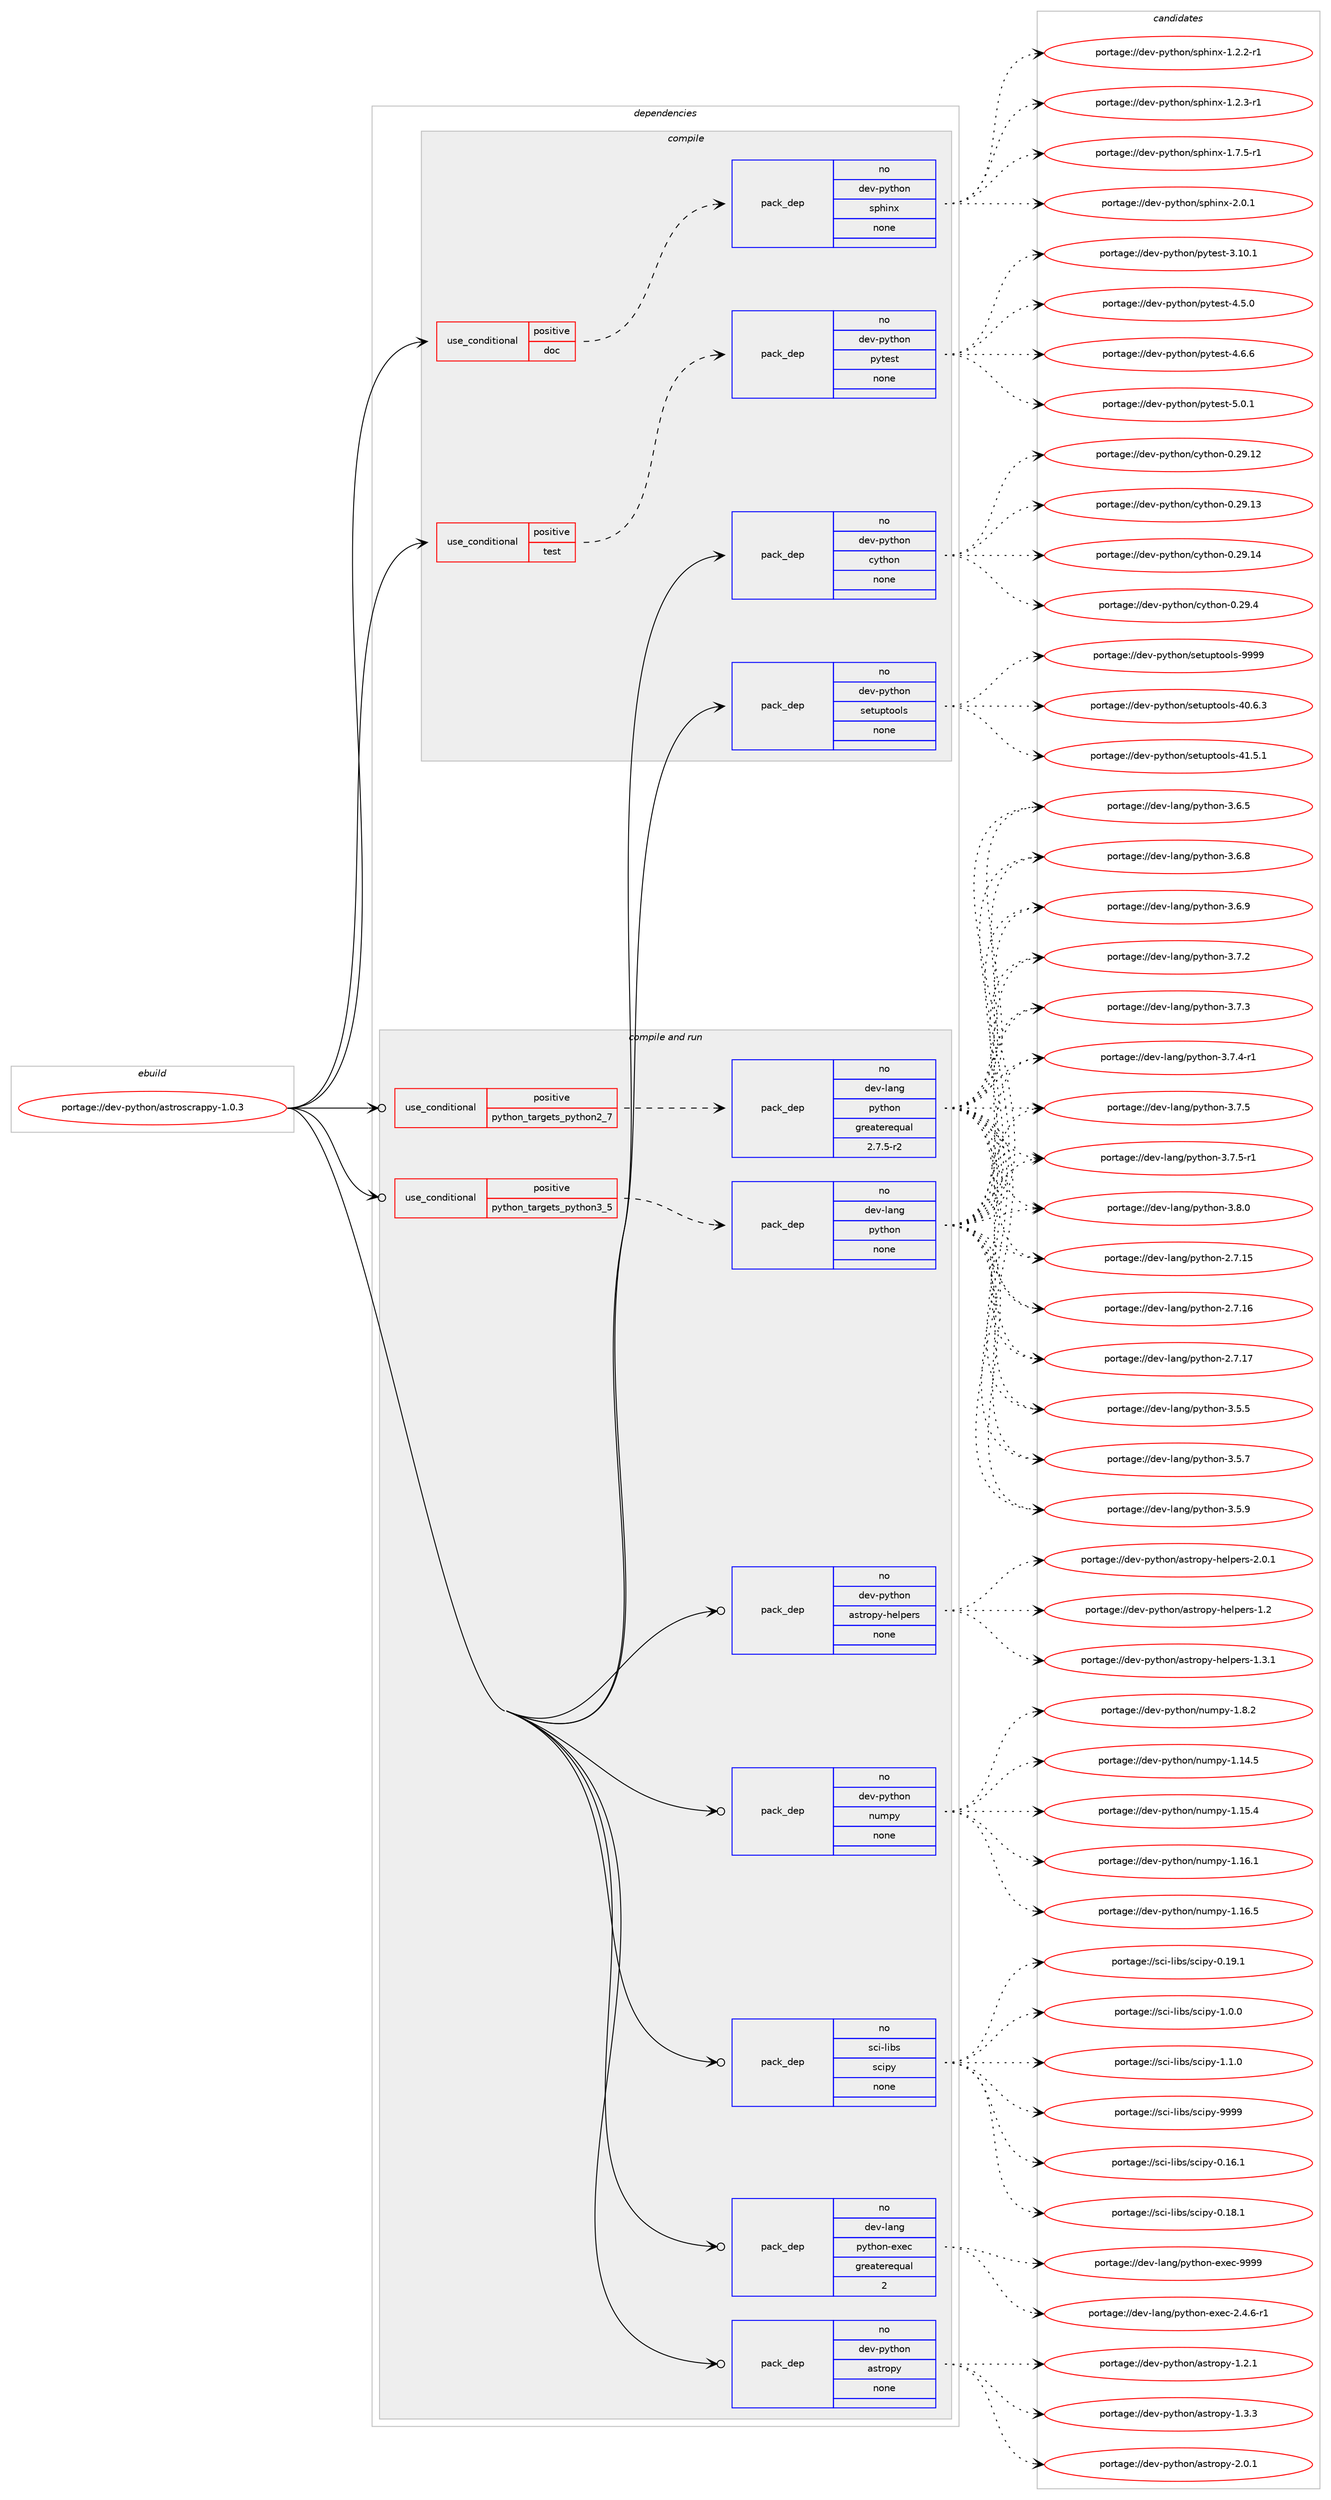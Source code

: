 digraph prolog {

# *************
# Graph options
# *************

newrank=true;
concentrate=true;
compound=true;
graph [rankdir=LR,fontname=Helvetica,fontsize=10,ranksep=1.5];#, ranksep=2.5, nodesep=0.2];
edge  [arrowhead=vee];
node  [fontname=Helvetica,fontsize=10];

# **********
# The ebuild
# **********

subgraph cluster_leftcol {
color=gray;
rank=same;
label=<<i>ebuild</i>>;
id [label="portage://dev-python/astroscrappy-1.0.3", color=red, width=4, href="../dev-python/astroscrappy-1.0.3.svg"];
}

# ****************
# The dependencies
# ****************

subgraph cluster_midcol {
color=gray;
label=<<i>dependencies</i>>;
subgraph cluster_compile {
fillcolor="#eeeeee";
style=filled;
label=<<i>compile</i>>;
subgraph cond25710 {
dependency130124 [label=<<TABLE BORDER="0" CELLBORDER="1" CELLSPACING="0" CELLPADDING="4"><TR><TD ROWSPAN="3" CELLPADDING="10">use_conditional</TD></TR><TR><TD>positive</TD></TR><TR><TD>doc</TD></TR></TABLE>>, shape=none, color=red];
subgraph pack101109 {
dependency130125 [label=<<TABLE BORDER="0" CELLBORDER="1" CELLSPACING="0" CELLPADDING="4" WIDTH="220"><TR><TD ROWSPAN="6" CELLPADDING="30">pack_dep</TD></TR><TR><TD WIDTH="110">no</TD></TR><TR><TD>dev-python</TD></TR><TR><TD>sphinx</TD></TR><TR><TD>none</TD></TR><TR><TD></TD></TR></TABLE>>, shape=none, color=blue];
}
dependency130124:e -> dependency130125:w [weight=20,style="dashed",arrowhead="vee"];
}
id:e -> dependency130124:w [weight=20,style="solid",arrowhead="vee"];
subgraph cond25711 {
dependency130126 [label=<<TABLE BORDER="0" CELLBORDER="1" CELLSPACING="0" CELLPADDING="4"><TR><TD ROWSPAN="3" CELLPADDING="10">use_conditional</TD></TR><TR><TD>positive</TD></TR><TR><TD>test</TD></TR></TABLE>>, shape=none, color=red];
subgraph pack101110 {
dependency130127 [label=<<TABLE BORDER="0" CELLBORDER="1" CELLSPACING="0" CELLPADDING="4" WIDTH="220"><TR><TD ROWSPAN="6" CELLPADDING="30">pack_dep</TD></TR><TR><TD WIDTH="110">no</TD></TR><TR><TD>dev-python</TD></TR><TR><TD>pytest</TD></TR><TR><TD>none</TD></TR><TR><TD></TD></TR></TABLE>>, shape=none, color=blue];
}
dependency130126:e -> dependency130127:w [weight=20,style="dashed",arrowhead="vee"];
}
id:e -> dependency130126:w [weight=20,style="solid",arrowhead="vee"];
subgraph pack101111 {
dependency130128 [label=<<TABLE BORDER="0" CELLBORDER="1" CELLSPACING="0" CELLPADDING="4" WIDTH="220"><TR><TD ROWSPAN="6" CELLPADDING="30">pack_dep</TD></TR><TR><TD WIDTH="110">no</TD></TR><TR><TD>dev-python</TD></TR><TR><TD>cython</TD></TR><TR><TD>none</TD></TR><TR><TD></TD></TR></TABLE>>, shape=none, color=blue];
}
id:e -> dependency130128:w [weight=20,style="solid",arrowhead="vee"];
subgraph pack101112 {
dependency130129 [label=<<TABLE BORDER="0" CELLBORDER="1" CELLSPACING="0" CELLPADDING="4" WIDTH="220"><TR><TD ROWSPAN="6" CELLPADDING="30">pack_dep</TD></TR><TR><TD WIDTH="110">no</TD></TR><TR><TD>dev-python</TD></TR><TR><TD>setuptools</TD></TR><TR><TD>none</TD></TR><TR><TD></TD></TR></TABLE>>, shape=none, color=blue];
}
id:e -> dependency130129:w [weight=20,style="solid",arrowhead="vee"];
}
subgraph cluster_compileandrun {
fillcolor="#eeeeee";
style=filled;
label=<<i>compile and run</i>>;
subgraph cond25712 {
dependency130130 [label=<<TABLE BORDER="0" CELLBORDER="1" CELLSPACING="0" CELLPADDING="4"><TR><TD ROWSPAN="3" CELLPADDING="10">use_conditional</TD></TR><TR><TD>positive</TD></TR><TR><TD>python_targets_python2_7</TD></TR></TABLE>>, shape=none, color=red];
subgraph pack101113 {
dependency130131 [label=<<TABLE BORDER="0" CELLBORDER="1" CELLSPACING="0" CELLPADDING="4" WIDTH="220"><TR><TD ROWSPAN="6" CELLPADDING="30">pack_dep</TD></TR><TR><TD WIDTH="110">no</TD></TR><TR><TD>dev-lang</TD></TR><TR><TD>python</TD></TR><TR><TD>greaterequal</TD></TR><TR><TD>2.7.5-r2</TD></TR></TABLE>>, shape=none, color=blue];
}
dependency130130:e -> dependency130131:w [weight=20,style="dashed",arrowhead="vee"];
}
id:e -> dependency130130:w [weight=20,style="solid",arrowhead="odotvee"];
subgraph cond25713 {
dependency130132 [label=<<TABLE BORDER="0" CELLBORDER="1" CELLSPACING="0" CELLPADDING="4"><TR><TD ROWSPAN="3" CELLPADDING="10">use_conditional</TD></TR><TR><TD>positive</TD></TR><TR><TD>python_targets_python3_5</TD></TR></TABLE>>, shape=none, color=red];
subgraph pack101114 {
dependency130133 [label=<<TABLE BORDER="0" CELLBORDER="1" CELLSPACING="0" CELLPADDING="4" WIDTH="220"><TR><TD ROWSPAN="6" CELLPADDING="30">pack_dep</TD></TR><TR><TD WIDTH="110">no</TD></TR><TR><TD>dev-lang</TD></TR><TR><TD>python</TD></TR><TR><TD>none</TD></TR><TR><TD></TD></TR></TABLE>>, shape=none, color=blue];
}
dependency130132:e -> dependency130133:w [weight=20,style="dashed",arrowhead="vee"];
}
id:e -> dependency130132:w [weight=20,style="solid",arrowhead="odotvee"];
subgraph pack101115 {
dependency130134 [label=<<TABLE BORDER="0" CELLBORDER="1" CELLSPACING="0" CELLPADDING="4" WIDTH="220"><TR><TD ROWSPAN="6" CELLPADDING="30">pack_dep</TD></TR><TR><TD WIDTH="110">no</TD></TR><TR><TD>dev-lang</TD></TR><TR><TD>python-exec</TD></TR><TR><TD>greaterequal</TD></TR><TR><TD>2</TD></TR></TABLE>>, shape=none, color=blue];
}
id:e -> dependency130134:w [weight=20,style="solid",arrowhead="odotvee"];
subgraph pack101116 {
dependency130135 [label=<<TABLE BORDER="0" CELLBORDER="1" CELLSPACING="0" CELLPADDING="4" WIDTH="220"><TR><TD ROWSPAN="6" CELLPADDING="30">pack_dep</TD></TR><TR><TD WIDTH="110">no</TD></TR><TR><TD>dev-python</TD></TR><TR><TD>astropy</TD></TR><TR><TD>none</TD></TR><TR><TD></TD></TR></TABLE>>, shape=none, color=blue];
}
id:e -> dependency130135:w [weight=20,style="solid",arrowhead="odotvee"];
subgraph pack101117 {
dependency130136 [label=<<TABLE BORDER="0" CELLBORDER="1" CELLSPACING="0" CELLPADDING="4" WIDTH="220"><TR><TD ROWSPAN="6" CELLPADDING="30">pack_dep</TD></TR><TR><TD WIDTH="110">no</TD></TR><TR><TD>dev-python</TD></TR><TR><TD>astropy-helpers</TD></TR><TR><TD>none</TD></TR><TR><TD></TD></TR></TABLE>>, shape=none, color=blue];
}
id:e -> dependency130136:w [weight=20,style="solid",arrowhead="odotvee"];
subgraph pack101118 {
dependency130137 [label=<<TABLE BORDER="0" CELLBORDER="1" CELLSPACING="0" CELLPADDING="4" WIDTH="220"><TR><TD ROWSPAN="6" CELLPADDING="30">pack_dep</TD></TR><TR><TD WIDTH="110">no</TD></TR><TR><TD>dev-python</TD></TR><TR><TD>numpy</TD></TR><TR><TD>none</TD></TR><TR><TD></TD></TR></TABLE>>, shape=none, color=blue];
}
id:e -> dependency130137:w [weight=20,style="solid",arrowhead="odotvee"];
subgraph pack101119 {
dependency130138 [label=<<TABLE BORDER="0" CELLBORDER="1" CELLSPACING="0" CELLPADDING="4" WIDTH="220"><TR><TD ROWSPAN="6" CELLPADDING="30">pack_dep</TD></TR><TR><TD WIDTH="110">no</TD></TR><TR><TD>sci-libs</TD></TR><TR><TD>scipy</TD></TR><TR><TD>none</TD></TR><TR><TD></TD></TR></TABLE>>, shape=none, color=blue];
}
id:e -> dependency130138:w [weight=20,style="solid",arrowhead="odotvee"];
}
subgraph cluster_run {
fillcolor="#eeeeee";
style=filled;
label=<<i>run</i>>;
}
}

# **************
# The candidates
# **************

subgraph cluster_choices {
rank=same;
color=gray;
label=<<i>candidates</i>>;

subgraph choice101109 {
color=black;
nodesep=1;
choiceportage10010111845112121116104111110471151121041051101204549465046504511449 [label="portage://dev-python/sphinx-1.2.2-r1", color=red, width=4,href="../dev-python/sphinx-1.2.2-r1.svg"];
choiceportage10010111845112121116104111110471151121041051101204549465046514511449 [label="portage://dev-python/sphinx-1.2.3-r1", color=red, width=4,href="../dev-python/sphinx-1.2.3-r1.svg"];
choiceportage10010111845112121116104111110471151121041051101204549465546534511449 [label="portage://dev-python/sphinx-1.7.5-r1", color=red, width=4,href="../dev-python/sphinx-1.7.5-r1.svg"];
choiceportage1001011184511212111610411111047115112104105110120455046484649 [label="portage://dev-python/sphinx-2.0.1", color=red, width=4,href="../dev-python/sphinx-2.0.1.svg"];
dependency130125:e -> choiceportage10010111845112121116104111110471151121041051101204549465046504511449:w [style=dotted,weight="100"];
dependency130125:e -> choiceportage10010111845112121116104111110471151121041051101204549465046514511449:w [style=dotted,weight="100"];
dependency130125:e -> choiceportage10010111845112121116104111110471151121041051101204549465546534511449:w [style=dotted,weight="100"];
dependency130125:e -> choiceportage1001011184511212111610411111047115112104105110120455046484649:w [style=dotted,weight="100"];
}
subgraph choice101110 {
color=black;
nodesep=1;
choiceportage100101118451121211161041111104711212111610111511645514649484649 [label="portage://dev-python/pytest-3.10.1", color=red, width=4,href="../dev-python/pytest-3.10.1.svg"];
choiceportage1001011184511212111610411111047112121116101115116455246534648 [label="portage://dev-python/pytest-4.5.0", color=red, width=4,href="../dev-python/pytest-4.5.0.svg"];
choiceportage1001011184511212111610411111047112121116101115116455246544654 [label="portage://dev-python/pytest-4.6.6", color=red, width=4,href="../dev-python/pytest-4.6.6.svg"];
choiceportage1001011184511212111610411111047112121116101115116455346484649 [label="portage://dev-python/pytest-5.0.1", color=red, width=4,href="../dev-python/pytest-5.0.1.svg"];
dependency130127:e -> choiceportage100101118451121211161041111104711212111610111511645514649484649:w [style=dotted,weight="100"];
dependency130127:e -> choiceportage1001011184511212111610411111047112121116101115116455246534648:w [style=dotted,weight="100"];
dependency130127:e -> choiceportage1001011184511212111610411111047112121116101115116455246544654:w [style=dotted,weight="100"];
dependency130127:e -> choiceportage1001011184511212111610411111047112121116101115116455346484649:w [style=dotted,weight="100"];
}
subgraph choice101111 {
color=black;
nodesep=1;
choiceportage1001011184511212111610411111047991211161041111104548465057464950 [label="portage://dev-python/cython-0.29.12", color=red, width=4,href="../dev-python/cython-0.29.12.svg"];
choiceportage1001011184511212111610411111047991211161041111104548465057464951 [label="portage://dev-python/cython-0.29.13", color=red, width=4,href="../dev-python/cython-0.29.13.svg"];
choiceportage1001011184511212111610411111047991211161041111104548465057464952 [label="portage://dev-python/cython-0.29.14", color=red, width=4,href="../dev-python/cython-0.29.14.svg"];
choiceportage10010111845112121116104111110479912111610411111045484650574652 [label="portage://dev-python/cython-0.29.4", color=red, width=4,href="../dev-python/cython-0.29.4.svg"];
dependency130128:e -> choiceportage1001011184511212111610411111047991211161041111104548465057464950:w [style=dotted,weight="100"];
dependency130128:e -> choiceportage1001011184511212111610411111047991211161041111104548465057464951:w [style=dotted,weight="100"];
dependency130128:e -> choiceportage1001011184511212111610411111047991211161041111104548465057464952:w [style=dotted,weight="100"];
dependency130128:e -> choiceportage10010111845112121116104111110479912111610411111045484650574652:w [style=dotted,weight="100"];
}
subgraph choice101112 {
color=black;
nodesep=1;
choiceportage100101118451121211161041111104711510111611711211611111110811545524846544651 [label="portage://dev-python/setuptools-40.6.3", color=red, width=4,href="../dev-python/setuptools-40.6.3.svg"];
choiceportage100101118451121211161041111104711510111611711211611111110811545524946534649 [label="portage://dev-python/setuptools-41.5.1", color=red, width=4,href="../dev-python/setuptools-41.5.1.svg"];
choiceportage10010111845112121116104111110471151011161171121161111111081154557575757 [label="portage://dev-python/setuptools-9999", color=red, width=4,href="../dev-python/setuptools-9999.svg"];
dependency130129:e -> choiceportage100101118451121211161041111104711510111611711211611111110811545524846544651:w [style=dotted,weight="100"];
dependency130129:e -> choiceportage100101118451121211161041111104711510111611711211611111110811545524946534649:w [style=dotted,weight="100"];
dependency130129:e -> choiceportage10010111845112121116104111110471151011161171121161111111081154557575757:w [style=dotted,weight="100"];
}
subgraph choice101113 {
color=black;
nodesep=1;
choiceportage10010111845108971101034711212111610411111045504655464953 [label="portage://dev-lang/python-2.7.15", color=red, width=4,href="../dev-lang/python-2.7.15.svg"];
choiceportage10010111845108971101034711212111610411111045504655464954 [label="portage://dev-lang/python-2.7.16", color=red, width=4,href="../dev-lang/python-2.7.16.svg"];
choiceportage10010111845108971101034711212111610411111045504655464955 [label="portage://dev-lang/python-2.7.17", color=red, width=4,href="../dev-lang/python-2.7.17.svg"];
choiceportage100101118451089711010347112121116104111110455146534653 [label="portage://dev-lang/python-3.5.5", color=red, width=4,href="../dev-lang/python-3.5.5.svg"];
choiceportage100101118451089711010347112121116104111110455146534655 [label="portage://dev-lang/python-3.5.7", color=red, width=4,href="../dev-lang/python-3.5.7.svg"];
choiceportage100101118451089711010347112121116104111110455146534657 [label="portage://dev-lang/python-3.5.9", color=red, width=4,href="../dev-lang/python-3.5.9.svg"];
choiceportage100101118451089711010347112121116104111110455146544653 [label="portage://dev-lang/python-3.6.5", color=red, width=4,href="../dev-lang/python-3.6.5.svg"];
choiceportage100101118451089711010347112121116104111110455146544656 [label="portage://dev-lang/python-3.6.8", color=red, width=4,href="../dev-lang/python-3.6.8.svg"];
choiceportage100101118451089711010347112121116104111110455146544657 [label="portage://dev-lang/python-3.6.9", color=red, width=4,href="../dev-lang/python-3.6.9.svg"];
choiceportage100101118451089711010347112121116104111110455146554650 [label="portage://dev-lang/python-3.7.2", color=red, width=4,href="../dev-lang/python-3.7.2.svg"];
choiceportage100101118451089711010347112121116104111110455146554651 [label="portage://dev-lang/python-3.7.3", color=red, width=4,href="../dev-lang/python-3.7.3.svg"];
choiceportage1001011184510897110103471121211161041111104551465546524511449 [label="portage://dev-lang/python-3.7.4-r1", color=red, width=4,href="../dev-lang/python-3.7.4-r1.svg"];
choiceportage100101118451089711010347112121116104111110455146554653 [label="portage://dev-lang/python-3.7.5", color=red, width=4,href="../dev-lang/python-3.7.5.svg"];
choiceportage1001011184510897110103471121211161041111104551465546534511449 [label="portage://dev-lang/python-3.7.5-r1", color=red, width=4,href="../dev-lang/python-3.7.5-r1.svg"];
choiceportage100101118451089711010347112121116104111110455146564648 [label="portage://dev-lang/python-3.8.0", color=red, width=4,href="../dev-lang/python-3.8.0.svg"];
dependency130131:e -> choiceportage10010111845108971101034711212111610411111045504655464953:w [style=dotted,weight="100"];
dependency130131:e -> choiceportage10010111845108971101034711212111610411111045504655464954:w [style=dotted,weight="100"];
dependency130131:e -> choiceportage10010111845108971101034711212111610411111045504655464955:w [style=dotted,weight="100"];
dependency130131:e -> choiceportage100101118451089711010347112121116104111110455146534653:w [style=dotted,weight="100"];
dependency130131:e -> choiceportage100101118451089711010347112121116104111110455146534655:w [style=dotted,weight="100"];
dependency130131:e -> choiceportage100101118451089711010347112121116104111110455146534657:w [style=dotted,weight="100"];
dependency130131:e -> choiceportage100101118451089711010347112121116104111110455146544653:w [style=dotted,weight="100"];
dependency130131:e -> choiceportage100101118451089711010347112121116104111110455146544656:w [style=dotted,weight="100"];
dependency130131:e -> choiceportage100101118451089711010347112121116104111110455146544657:w [style=dotted,weight="100"];
dependency130131:e -> choiceportage100101118451089711010347112121116104111110455146554650:w [style=dotted,weight="100"];
dependency130131:e -> choiceportage100101118451089711010347112121116104111110455146554651:w [style=dotted,weight="100"];
dependency130131:e -> choiceportage1001011184510897110103471121211161041111104551465546524511449:w [style=dotted,weight="100"];
dependency130131:e -> choiceportage100101118451089711010347112121116104111110455146554653:w [style=dotted,weight="100"];
dependency130131:e -> choiceportage1001011184510897110103471121211161041111104551465546534511449:w [style=dotted,weight="100"];
dependency130131:e -> choiceportage100101118451089711010347112121116104111110455146564648:w [style=dotted,weight="100"];
}
subgraph choice101114 {
color=black;
nodesep=1;
choiceportage10010111845108971101034711212111610411111045504655464953 [label="portage://dev-lang/python-2.7.15", color=red, width=4,href="../dev-lang/python-2.7.15.svg"];
choiceportage10010111845108971101034711212111610411111045504655464954 [label="portage://dev-lang/python-2.7.16", color=red, width=4,href="../dev-lang/python-2.7.16.svg"];
choiceportage10010111845108971101034711212111610411111045504655464955 [label="portage://dev-lang/python-2.7.17", color=red, width=4,href="../dev-lang/python-2.7.17.svg"];
choiceportage100101118451089711010347112121116104111110455146534653 [label="portage://dev-lang/python-3.5.5", color=red, width=4,href="../dev-lang/python-3.5.5.svg"];
choiceportage100101118451089711010347112121116104111110455146534655 [label="portage://dev-lang/python-3.5.7", color=red, width=4,href="../dev-lang/python-3.5.7.svg"];
choiceportage100101118451089711010347112121116104111110455146534657 [label="portage://dev-lang/python-3.5.9", color=red, width=4,href="../dev-lang/python-3.5.9.svg"];
choiceportage100101118451089711010347112121116104111110455146544653 [label="portage://dev-lang/python-3.6.5", color=red, width=4,href="../dev-lang/python-3.6.5.svg"];
choiceportage100101118451089711010347112121116104111110455146544656 [label="portage://dev-lang/python-3.6.8", color=red, width=4,href="../dev-lang/python-3.6.8.svg"];
choiceportage100101118451089711010347112121116104111110455146544657 [label="portage://dev-lang/python-3.6.9", color=red, width=4,href="../dev-lang/python-3.6.9.svg"];
choiceportage100101118451089711010347112121116104111110455146554650 [label="portage://dev-lang/python-3.7.2", color=red, width=4,href="../dev-lang/python-3.7.2.svg"];
choiceportage100101118451089711010347112121116104111110455146554651 [label="portage://dev-lang/python-3.7.3", color=red, width=4,href="../dev-lang/python-3.7.3.svg"];
choiceportage1001011184510897110103471121211161041111104551465546524511449 [label="portage://dev-lang/python-3.7.4-r1", color=red, width=4,href="../dev-lang/python-3.7.4-r1.svg"];
choiceportage100101118451089711010347112121116104111110455146554653 [label="portage://dev-lang/python-3.7.5", color=red, width=4,href="../dev-lang/python-3.7.5.svg"];
choiceportage1001011184510897110103471121211161041111104551465546534511449 [label="portage://dev-lang/python-3.7.5-r1", color=red, width=4,href="../dev-lang/python-3.7.5-r1.svg"];
choiceportage100101118451089711010347112121116104111110455146564648 [label="portage://dev-lang/python-3.8.0", color=red, width=4,href="../dev-lang/python-3.8.0.svg"];
dependency130133:e -> choiceportage10010111845108971101034711212111610411111045504655464953:w [style=dotted,weight="100"];
dependency130133:e -> choiceportage10010111845108971101034711212111610411111045504655464954:w [style=dotted,weight="100"];
dependency130133:e -> choiceportage10010111845108971101034711212111610411111045504655464955:w [style=dotted,weight="100"];
dependency130133:e -> choiceportage100101118451089711010347112121116104111110455146534653:w [style=dotted,weight="100"];
dependency130133:e -> choiceportage100101118451089711010347112121116104111110455146534655:w [style=dotted,weight="100"];
dependency130133:e -> choiceportage100101118451089711010347112121116104111110455146534657:w [style=dotted,weight="100"];
dependency130133:e -> choiceportage100101118451089711010347112121116104111110455146544653:w [style=dotted,weight="100"];
dependency130133:e -> choiceportage100101118451089711010347112121116104111110455146544656:w [style=dotted,weight="100"];
dependency130133:e -> choiceportage100101118451089711010347112121116104111110455146544657:w [style=dotted,weight="100"];
dependency130133:e -> choiceportage100101118451089711010347112121116104111110455146554650:w [style=dotted,weight="100"];
dependency130133:e -> choiceportage100101118451089711010347112121116104111110455146554651:w [style=dotted,weight="100"];
dependency130133:e -> choiceportage1001011184510897110103471121211161041111104551465546524511449:w [style=dotted,weight="100"];
dependency130133:e -> choiceportage100101118451089711010347112121116104111110455146554653:w [style=dotted,weight="100"];
dependency130133:e -> choiceportage1001011184510897110103471121211161041111104551465546534511449:w [style=dotted,weight="100"];
dependency130133:e -> choiceportage100101118451089711010347112121116104111110455146564648:w [style=dotted,weight="100"];
}
subgraph choice101115 {
color=black;
nodesep=1;
choiceportage10010111845108971101034711212111610411111045101120101994550465246544511449 [label="portage://dev-lang/python-exec-2.4.6-r1", color=red, width=4,href="../dev-lang/python-exec-2.4.6-r1.svg"];
choiceportage10010111845108971101034711212111610411111045101120101994557575757 [label="portage://dev-lang/python-exec-9999", color=red, width=4,href="../dev-lang/python-exec-9999.svg"];
dependency130134:e -> choiceportage10010111845108971101034711212111610411111045101120101994550465246544511449:w [style=dotted,weight="100"];
dependency130134:e -> choiceportage10010111845108971101034711212111610411111045101120101994557575757:w [style=dotted,weight="100"];
}
subgraph choice101116 {
color=black;
nodesep=1;
choiceportage100101118451121211161041111104797115116114111112121454946504649 [label="portage://dev-python/astropy-1.2.1", color=red, width=4,href="../dev-python/astropy-1.2.1.svg"];
choiceportage100101118451121211161041111104797115116114111112121454946514651 [label="portage://dev-python/astropy-1.3.3", color=red, width=4,href="../dev-python/astropy-1.3.3.svg"];
choiceportage100101118451121211161041111104797115116114111112121455046484649 [label="portage://dev-python/astropy-2.0.1", color=red, width=4,href="../dev-python/astropy-2.0.1.svg"];
dependency130135:e -> choiceportage100101118451121211161041111104797115116114111112121454946504649:w [style=dotted,weight="100"];
dependency130135:e -> choiceportage100101118451121211161041111104797115116114111112121454946514651:w [style=dotted,weight="100"];
dependency130135:e -> choiceportage100101118451121211161041111104797115116114111112121455046484649:w [style=dotted,weight="100"];
}
subgraph choice101117 {
color=black;
nodesep=1;
choiceportage1001011184511212111610411111047971151161141111121214510410110811210111411545494650 [label="portage://dev-python/astropy-helpers-1.2", color=red, width=4,href="../dev-python/astropy-helpers-1.2.svg"];
choiceportage10010111845112121116104111110479711511611411111212145104101108112101114115454946514649 [label="portage://dev-python/astropy-helpers-1.3.1", color=red, width=4,href="../dev-python/astropy-helpers-1.3.1.svg"];
choiceportage10010111845112121116104111110479711511611411111212145104101108112101114115455046484649 [label="portage://dev-python/astropy-helpers-2.0.1", color=red, width=4,href="../dev-python/astropy-helpers-2.0.1.svg"];
dependency130136:e -> choiceportage1001011184511212111610411111047971151161141111121214510410110811210111411545494650:w [style=dotted,weight="100"];
dependency130136:e -> choiceportage10010111845112121116104111110479711511611411111212145104101108112101114115454946514649:w [style=dotted,weight="100"];
dependency130136:e -> choiceportage10010111845112121116104111110479711511611411111212145104101108112101114115455046484649:w [style=dotted,weight="100"];
}
subgraph choice101118 {
color=black;
nodesep=1;
choiceportage100101118451121211161041111104711011710911212145494649524653 [label="portage://dev-python/numpy-1.14.5", color=red, width=4,href="../dev-python/numpy-1.14.5.svg"];
choiceportage100101118451121211161041111104711011710911212145494649534652 [label="portage://dev-python/numpy-1.15.4", color=red, width=4,href="../dev-python/numpy-1.15.4.svg"];
choiceportage100101118451121211161041111104711011710911212145494649544649 [label="portage://dev-python/numpy-1.16.1", color=red, width=4,href="../dev-python/numpy-1.16.1.svg"];
choiceportage100101118451121211161041111104711011710911212145494649544653 [label="portage://dev-python/numpy-1.16.5", color=red, width=4,href="../dev-python/numpy-1.16.5.svg"];
choiceportage1001011184511212111610411111047110117109112121454946564650 [label="portage://dev-python/numpy-1.8.2", color=red, width=4,href="../dev-python/numpy-1.8.2.svg"];
dependency130137:e -> choiceportage100101118451121211161041111104711011710911212145494649524653:w [style=dotted,weight="100"];
dependency130137:e -> choiceportage100101118451121211161041111104711011710911212145494649534652:w [style=dotted,weight="100"];
dependency130137:e -> choiceportage100101118451121211161041111104711011710911212145494649544649:w [style=dotted,weight="100"];
dependency130137:e -> choiceportage100101118451121211161041111104711011710911212145494649544653:w [style=dotted,weight="100"];
dependency130137:e -> choiceportage1001011184511212111610411111047110117109112121454946564650:w [style=dotted,weight="100"];
}
subgraph choice101119 {
color=black;
nodesep=1;
choiceportage115991054510810598115471159910511212145484649544649 [label="portage://sci-libs/scipy-0.16.1", color=red, width=4,href="../sci-libs/scipy-0.16.1.svg"];
choiceportage115991054510810598115471159910511212145484649564649 [label="portage://sci-libs/scipy-0.18.1", color=red, width=4,href="../sci-libs/scipy-0.18.1.svg"];
choiceportage115991054510810598115471159910511212145484649574649 [label="portage://sci-libs/scipy-0.19.1", color=red, width=4,href="../sci-libs/scipy-0.19.1.svg"];
choiceportage1159910545108105981154711599105112121454946484648 [label="portage://sci-libs/scipy-1.0.0", color=red, width=4,href="../sci-libs/scipy-1.0.0.svg"];
choiceportage1159910545108105981154711599105112121454946494648 [label="portage://sci-libs/scipy-1.1.0", color=red, width=4,href="../sci-libs/scipy-1.1.0.svg"];
choiceportage11599105451081059811547115991051121214557575757 [label="portage://sci-libs/scipy-9999", color=red, width=4,href="../sci-libs/scipy-9999.svg"];
dependency130138:e -> choiceportage115991054510810598115471159910511212145484649544649:w [style=dotted,weight="100"];
dependency130138:e -> choiceportage115991054510810598115471159910511212145484649564649:w [style=dotted,weight="100"];
dependency130138:e -> choiceportage115991054510810598115471159910511212145484649574649:w [style=dotted,weight="100"];
dependency130138:e -> choiceportage1159910545108105981154711599105112121454946484648:w [style=dotted,weight="100"];
dependency130138:e -> choiceportage1159910545108105981154711599105112121454946494648:w [style=dotted,weight="100"];
dependency130138:e -> choiceportage11599105451081059811547115991051121214557575757:w [style=dotted,weight="100"];
}
}

}
